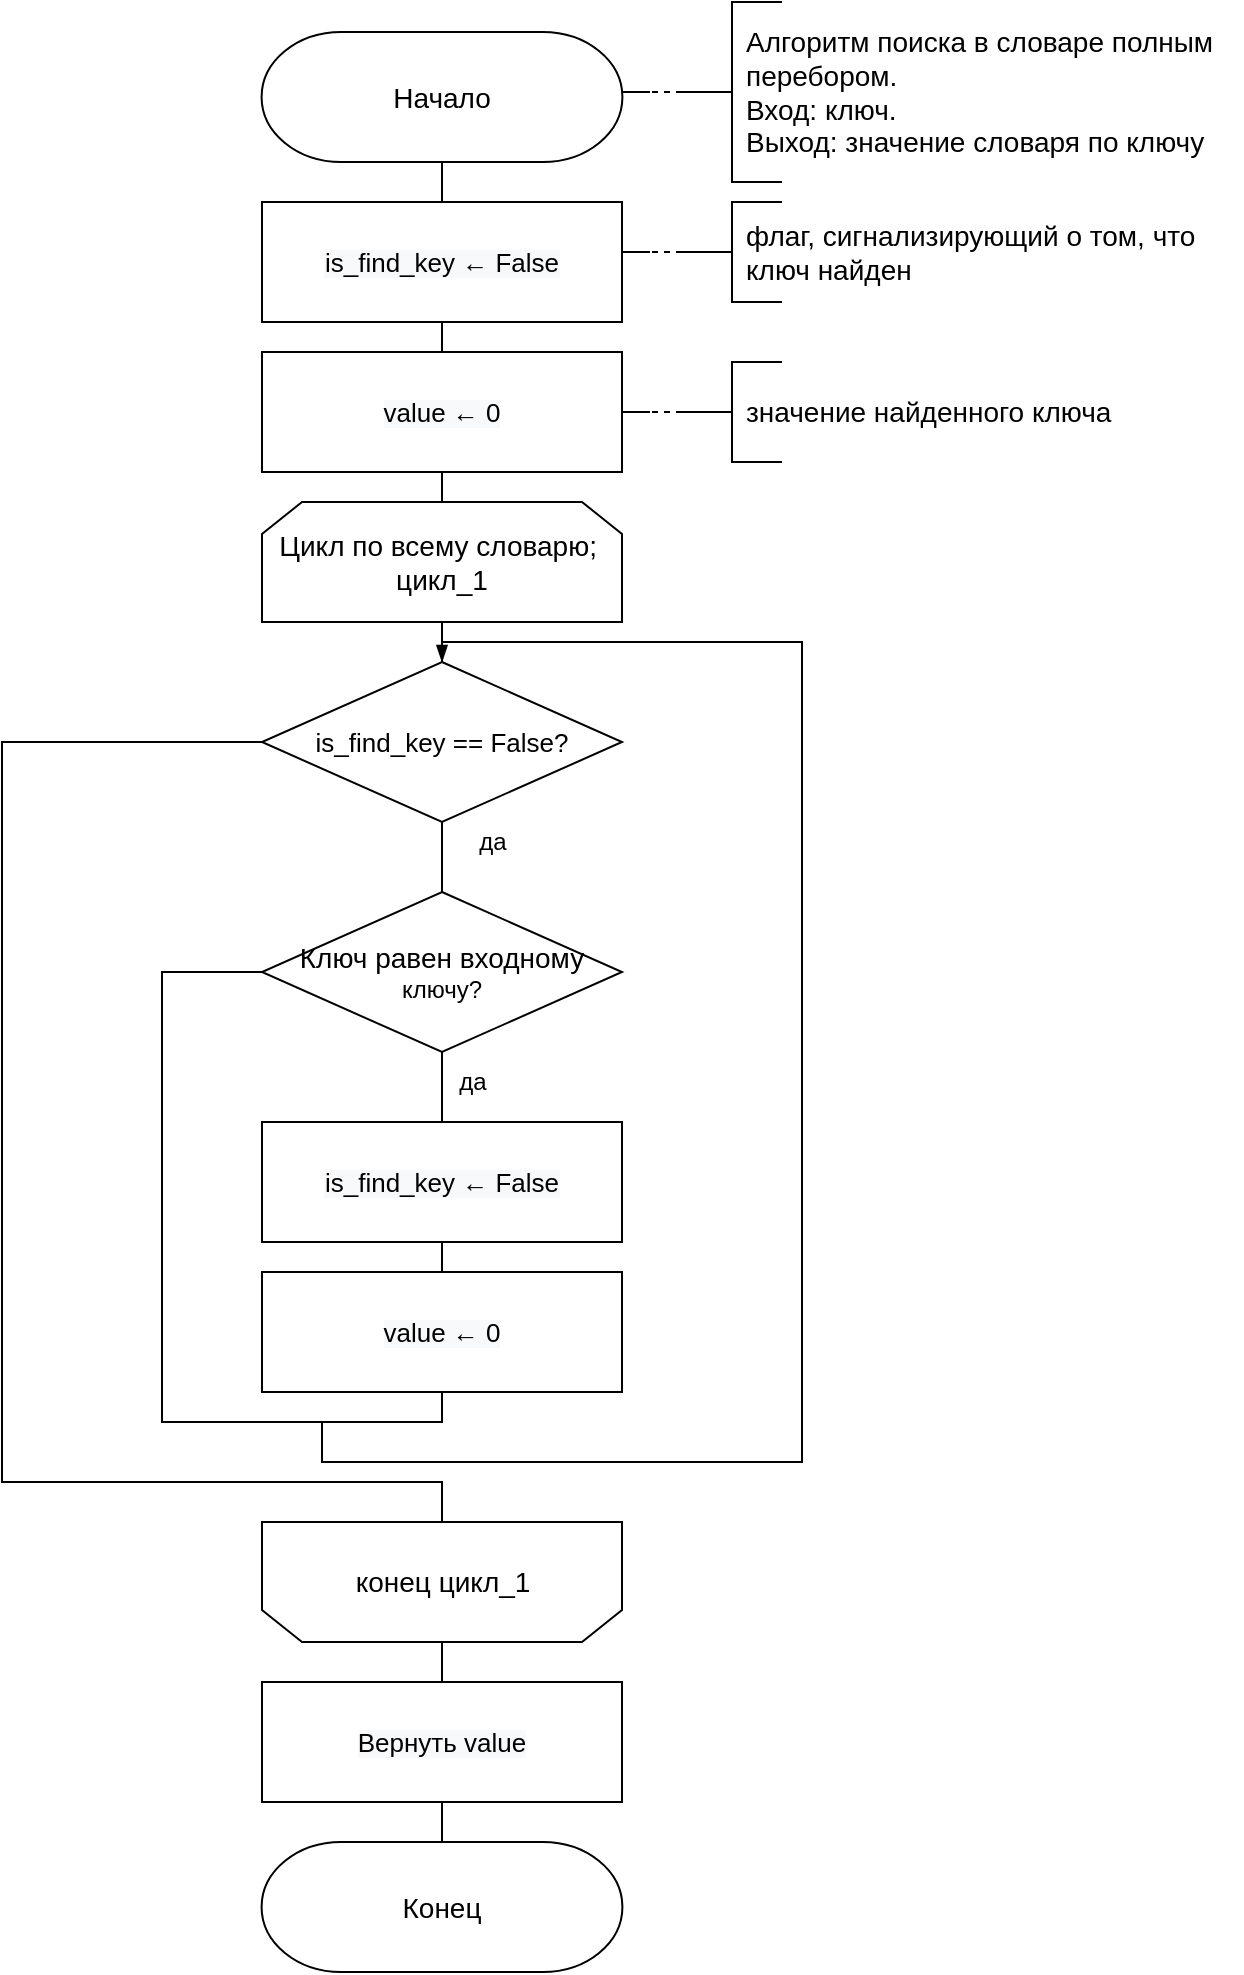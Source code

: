 <mxfile version="14.9.6" type="device" pages="3"><diagram id="lzbuTC38ZTNL0YJKvrjT" name="Полный перебор"><mxGraphModel dx="1024" dy="584" grid="1" gridSize="10" guides="1" tooltips="1" connect="1" arrows="1" fold="1" page="1" pageScale="1" pageWidth="827" pageHeight="1169" math="0" shadow="0"><root><mxCell id="0"/><mxCell id="1" parent="0"/><mxCell id="5hfAYWtbp4jlRo3cmhzF-1" style="edgeStyle=orthogonalEdgeStyle;rounded=0;orthogonalLoop=1;jettySize=auto;html=1;exitX=0.5;exitY=1;exitDx=0;exitDy=0;exitPerimeter=0;entryX=0.5;entryY=0;entryDx=0;entryDy=0;endArrow=none;endFill=0;" parent="1" source="5hfAYWtbp4jlRo3cmhzF-2" edge="1"><mxGeometry relative="1" as="geometry"><mxPoint x="380" y="160" as="targetPoint"/></mxGeometry></mxCell><mxCell id="5hfAYWtbp4jlRo3cmhzF-2" value="&lt;span style=&quot;font-size: 14px&quot;&gt;Начало&lt;/span&gt;" style="strokeWidth=1;html=1;shape=stencil(xVVNb4MwDP01HJmAaFV7nFh37GWTdnapC1FDgpysH/9+gYBaSukgl0kc8Hvwnu3YSsBSXUCFQRJJKDFg70GSfCGVXIJRZAPLFA5eRC48uXC1dCHoCjPjsCMQh61Ax2hD6oAnvjOtApcFEjc1y9ZB9Ga/qR+WZkpKK8KV1D3mhrdiwKX9Nzo7sejl1dlc2thFlXUo0SD10GtxGwcEyYe3UzzN6dPDqV9R5/uX0/d8p9jPae3TvfjeLJ7YwY1HYQ/slquJB+Zl16nPr86rmQO7ydWN2LHUImMLyNItZIec1I/cPUyygnq5B0RHl+qI1+zZ3Xw/q79TEFzeKCyW8xWAMvtC3eC3k06Xfk7nEM5ch6QM1G3o6QugHEOrE+4F5D1KnxCrG7g9+8fpLjwqvuvZNIl/LNnnjDOhND7ZBIsP5qxBR4aTpXtF+GRq91wIdzuNLcRAoEHdXdkAvw==);whiteSpace=wrap;" parent="1" vertex="1"><mxGeometry x="250" y="65" width="260" height="65" as="geometry"/></mxCell><mxCell id="5hfAYWtbp4jlRo3cmhzF-3" value="" style="edgeStyle=orthogonalEdgeStyle;rounded=0;orthogonalLoop=1;jettySize=auto;html=1;dashed=1;endArrow=none;endFill=0;startArrow=none;" parent="1" source="5hfAYWtbp4jlRo3cmhzF-4" edge="1"><mxGeometry relative="1" as="geometry"><mxPoint x="513.99" y="94.9" as="sourcePoint"/><mxPoint x="483.99" y="95" as="targetPoint"/><Array as="points"><mxPoint x="469.99" y="94.9"/></Array></mxGeometry></mxCell><mxCell id="5hfAYWtbp4jlRo3cmhzF-4" value="" style="strokeWidth=1;html=1;shape=mxgraph.flowchart.annotation_2;align=left;labelPosition=right;pointerEvents=1;" parent="1" vertex="1"><mxGeometry x="500" y="50" width="50" height="90" as="geometry"/></mxCell><mxCell id="5hfAYWtbp4jlRo3cmhzF-47" style="edgeStyle=orthogonalEdgeStyle;rounded=0;orthogonalLoop=1;jettySize=auto;html=1;exitX=0.5;exitY=1;exitDx=0;exitDy=0;entryX=0.5;entryY=0;entryDx=0;entryDy=0;endArrow=none;endFill=0;" parent="1" source="5hfAYWtbp4jlRo3cmhzF-6" target="5hfAYWtbp4jlRo3cmhzF-40" edge="1"><mxGeometry relative="1" as="geometry"/></mxCell><mxCell id="5hfAYWtbp4jlRo3cmhzF-6" value="&lt;span style=&quot;font-size: 14px&quot;&gt;Цикл по всему словарю;&amp;nbsp;&lt;br&gt;цикл_1&lt;br&gt;&lt;/span&gt;" style="shape=loopLimit;whiteSpace=wrap;html=1;" parent="1" vertex="1"><mxGeometry x="290" y="300" width="180" height="60" as="geometry"/></mxCell><mxCell id="5hfAYWtbp4jlRo3cmhzF-9" value="&lt;font style=&quot;font-size: 14px&quot;&gt;Алгоритм поиска в словаре полным&lt;br&gt;перебором.&lt;br&gt;Вход: ключ.&lt;br&gt;Выход: значение словаря по ключу&lt;br&gt;&lt;/font&gt;" style="text;html=1;align=left;verticalAlign=middle;resizable=0;points=[];autosize=1;strokeColor=none;" parent="1" vertex="1"><mxGeometry x="530" y="65" width="250" height="60" as="geometry"/></mxCell><mxCell id="5hfAYWtbp4jlRo3cmhzF-19" value="" style="group" parent="1" vertex="1" connectable="0"><mxGeometry x="290" y="810" width="180" height="60" as="geometry"/></mxCell><mxCell id="5hfAYWtbp4jlRo3cmhzF-20" value="" style="shape=loopLimit;whiteSpace=wrap;html=1;rotation=-180;" parent="5hfAYWtbp4jlRo3cmhzF-19" vertex="1"><mxGeometry width="180" height="60" as="geometry"/></mxCell><mxCell id="5hfAYWtbp4jlRo3cmhzF-21" value="&lt;font style=&quot;font-size: 14px&quot;&gt;конец цикл_1&lt;/font&gt;" style="text;html=1;align=center;verticalAlign=middle;resizable=0;points=[];autosize=1;strokeColor=none;" parent="5hfAYWtbp4jlRo3cmhzF-19" vertex="1"><mxGeometry x="40" y="19.999" width="100" height="20" as="geometry"/></mxCell><mxCell id="5hfAYWtbp4jlRo3cmhzF-23" value="&lt;span style=&quot;font-size: 14px&quot;&gt;Конец&lt;/span&gt;" style="strokeWidth=1;html=1;shape=stencil(xVVNb4MwDP01HJmAaFV7nFh37GWTdnapC1FDgpysH/9+gYBaSukgl0kc8Hvwnu3YSsBSXUCFQRJJKDFg70GSfCGVXIJRZAPLFA5eRC48uXC1dCHoCjPjsCMQh61Ax2hD6oAnvjOtApcFEjc1y9ZB9Ga/qR+WZkpKK8KV1D3mhrdiwKX9Nzo7sejl1dlc2thFlXUo0SD10GtxGwcEyYe3UzzN6dPDqV9R5/uX0/d8p9jPae3TvfjeLJ7YwY1HYQ/slquJB+Zl16nPr86rmQO7ydWN2LHUImMLyNItZIec1I/cPUyygnq5B0RHl+qI1+zZ3Xw/q79TEFzeKCyW8xWAMvtC3eC3k06Xfk7nEM5ch6QM1G3o6QugHEOrE+4F5D1KnxCrG7g9+8fpLjwqvuvZNIl/LNnnjDOhND7ZBIsP5qxBR4aTpXtF+GRq91wIdzuNLcRAoEHdXdkAvw==);whiteSpace=wrap;" parent="1" vertex="1"><mxGeometry x="250" y="970" width="260" height="65" as="geometry"/></mxCell><mxCell id="5hfAYWtbp4jlRo3cmhzF-38" style="edgeStyle=orthogonalEdgeStyle;rounded=0;orthogonalLoop=1;jettySize=auto;html=1;exitX=0.5;exitY=1;exitDx=0;exitDy=0;entryX=0.5;entryY=0;entryDx=0;entryDy=0;endArrow=none;endFill=0;" parent="1" source="5hfAYWtbp4jlRo3cmhzF-26" target="5hfAYWtbp4jlRo3cmhzF-32" edge="1"><mxGeometry relative="1" as="geometry"/></mxCell><mxCell id="5hfAYWtbp4jlRo3cmhzF-26" value="&lt;span style=&quot;color: rgb(0 , 0 , 0) ; font-family: &amp;#34;helvetica&amp;#34; ; font-style: normal ; font-weight: 400 ; letter-spacing: normal ; text-align: center ; text-indent: 0px ; text-transform: none ; word-spacing: 0px ; background-color: rgb(248 , 249 , 250) ; display: inline ; float: none&quot;&gt;&lt;font style=&quot;font-size: 13px&quot;&gt;is_find_key&amp;nbsp;← False&lt;/font&gt;&lt;/span&gt;" style="rounded=0;whiteSpace=wrap;html=1;" parent="1" vertex="1"><mxGeometry x="290" y="150" width="180" height="60" as="geometry"/></mxCell><mxCell id="5hfAYWtbp4jlRo3cmhzF-28" value="" style="edgeStyle=orthogonalEdgeStyle;rounded=0;orthogonalLoop=1;jettySize=auto;html=1;dashed=1;endArrow=none;endFill=0;startArrow=none;" parent="1" source="5hfAYWtbp4jlRo3cmhzF-29" edge="1"><mxGeometry relative="1" as="geometry"><mxPoint x="513.99" y="174.9" as="sourcePoint"/><mxPoint x="483.99" y="175" as="targetPoint"/><Array as="points"><mxPoint x="469.99" y="174.9"/></Array></mxGeometry></mxCell><mxCell id="5hfAYWtbp4jlRo3cmhzF-29" value="" style="strokeWidth=1;html=1;shape=mxgraph.flowchart.annotation_2;align=left;labelPosition=right;pointerEvents=1;" parent="1" vertex="1"><mxGeometry x="500" y="150" width="50" height="50" as="geometry"/></mxCell><mxCell id="5hfAYWtbp4jlRo3cmhzF-30" value="&lt;font style=&quot;font-size: 14px&quot;&gt;флаг, сигнализирующий о том, что&lt;br&gt;ключ найден&lt;br&gt;&lt;/font&gt;" style="text;html=1;align=left;verticalAlign=middle;resizable=0;points=[];autosize=1;strokeColor=none;" parent="1" vertex="1"><mxGeometry x="530" y="160" width="240" height="30" as="geometry"/></mxCell><mxCell id="5hfAYWtbp4jlRo3cmhzF-39" style="edgeStyle=orthogonalEdgeStyle;rounded=0;orthogonalLoop=1;jettySize=auto;html=1;exitX=0.5;exitY=1;exitDx=0;exitDy=0;entryX=0.5;entryY=0;entryDx=0;entryDy=0;endArrow=none;endFill=0;" parent="1" source="5hfAYWtbp4jlRo3cmhzF-32" target="5hfAYWtbp4jlRo3cmhzF-6" edge="1"><mxGeometry relative="1" as="geometry"/></mxCell><mxCell id="5hfAYWtbp4jlRo3cmhzF-32" value="&lt;span style=&quot;color: rgb(0 , 0 , 0) ; font-family: &amp;#34;helvetica&amp;#34; ; font-style: normal ; font-weight: 400 ; letter-spacing: normal ; text-align: center ; text-indent: 0px ; text-transform: none ; word-spacing: 0px ; background-color: rgb(248 , 249 , 250) ; display: inline ; float: none&quot;&gt;&lt;font style=&quot;font-size: 13px&quot;&gt;value ← 0&lt;/font&gt;&lt;/span&gt;" style="rounded=0;whiteSpace=wrap;html=1;" parent="1" vertex="1"><mxGeometry x="290" y="225" width="180" height="60" as="geometry"/></mxCell><mxCell id="5hfAYWtbp4jlRo3cmhzF-33" value="" style="edgeStyle=orthogonalEdgeStyle;rounded=0;orthogonalLoop=1;jettySize=auto;html=1;dashed=1;endArrow=none;endFill=0;startArrow=none;" parent="1" source="5hfAYWtbp4jlRo3cmhzF-34" edge="1"><mxGeometry relative="1" as="geometry"><mxPoint x="513.99" y="254.9" as="sourcePoint"/><mxPoint x="483.99" y="255" as="targetPoint"/><Array as="points"><mxPoint x="469.99" y="254.9"/></Array></mxGeometry></mxCell><mxCell id="5hfAYWtbp4jlRo3cmhzF-34" value="" style="strokeWidth=1;html=1;shape=mxgraph.flowchart.annotation_2;align=left;labelPosition=right;pointerEvents=1;" parent="1" vertex="1"><mxGeometry x="500" y="230" width="50" height="50" as="geometry"/></mxCell><mxCell id="5hfAYWtbp4jlRo3cmhzF-35" value="&lt;font style=&quot;font-size: 14px&quot;&gt;значение найденного ключа&lt;br&gt;&lt;/font&gt;" style="text;html=1;align=left;verticalAlign=middle;resizable=0;points=[];autosize=1;strokeColor=none;" parent="1" vertex="1"><mxGeometry x="530" y="245" width="200" height="20" as="geometry"/></mxCell><mxCell id="5hfAYWtbp4jlRo3cmhzF-52" style="edgeStyle=orthogonalEdgeStyle;rounded=0;orthogonalLoop=1;jettySize=auto;html=1;exitX=0.5;exitY=1;exitDx=0;exitDy=0;entryX=0.5;entryY=0;entryDx=0;entryDy=0;endArrow=none;endFill=0;" parent="1" source="5hfAYWtbp4jlRo3cmhzF-40" target="5hfAYWtbp4jlRo3cmhzF-41" edge="1"><mxGeometry relative="1" as="geometry"/></mxCell><mxCell id="5hfAYWtbp4jlRo3cmhzF-58" style="edgeStyle=orthogonalEdgeStyle;rounded=0;orthogonalLoop=1;jettySize=auto;html=1;exitX=0;exitY=0.5;exitDx=0;exitDy=0;entryX=0.5;entryY=1;entryDx=0;entryDy=0;endArrow=none;endFill=0;" parent="1" source="5hfAYWtbp4jlRo3cmhzF-40" target="5hfAYWtbp4jlRo3cmhzF-20" edge="1"><mxGeometry relative="1" as="geometry"><Array as="points"><mxPoint x="160" y="420"/><mxPoint x="160" y="790"/><mxPoint x="380" y="790"/></Array></mxGeometry></mxCell><mxCell id="5hfAYWtbp4jlRo3cmhzF-40" value="&lt;span style=&quot;font-family: &amp;#34;helvetica&amp;#34; ; font-size: 13px&quot;&gt;is_find_key == False?&lt;/span&gt;" style="rhombus;whiteSpace=wrap;html=1;" parent="1" vertex="1"><mxGeometry x="290" y="380" width="180" height="80" as="geometry"/></mxCell><mxCell id="5hfAYWtbp4jlRo3cmhzF-55" style="edgeStyle=orthogonalEdgeStyle;rounded=0;orthogonalLoop=1;jettySize=auto;html=1;exitX=0.5;exitY=1;exitDx=0;exitDy=0;entryX=0.5;entryY=0;entryDx=0;entryDy=0;endArrow=none;endFill=0;" parent="1" source="5hfAYWtbp4jlRo3cmhzF-41" target="5hfAYWtbp4jlRo3cmhzF-43" edge="1"><mxGeometry relative="1" as="geometry"/></mxCell><mxCell id="5hfAYWtbp4jlRo3cmhzF-59" style="edgeStyle=orthogonalEdgeStyle;rounded=0;orthogonalLoop=1;jettySize=auto;html=1;exitX=0;exitY=0.5;exitDx=0;exitDy=0;endArrow=none;endFill=0;" parent="1" source="5hfAYWtbp4jlRo3cmhzF-41" edge="1"><mxGeometry relative="1" as="geometry"><mxPoint x="380" y="780" as="targetPoint"/><Array as="points"><mxPoint x="240" y="535"/><mxPoint x="240" y="760"/><mxPoint x="320" y="760"/><mxPoint x="320" y="780"/></Array></mxGeometry></mxCell><mxCell id="5hfAYWtbp4jlRo3cmhzF-41" value="&lt;span style=&quot;font-size: 14px&quot;&gt;Ключ равен входному&lt;br&gt;&lt;/span&gt;ключу?" style="rhombus;whiteSpace=wrap;html=1;" parent="1" vertex="1"><mxGeometry x="290" y="495" width="180" height="80" as="geometry"/></mxCell><mxCell id="5hfAYWtbp4jlRo3cmhzF-46" style="edgeStyle=orthogonalEdgeStyle;rounded=0;orthogonalLoop=1;jettySize=auto;html=1;exitX=0.5;exitY=1;exitDx=0;exitDy=0;entryX=0.5;entryY=0;entryDx=0;entryDy=0;endArrow=none;endFill=0;" parent="1" source="5hfAYWtbp4jlRo3cmhzF-43" target="5hfAYWtbp4jlRo3cmhzF-44" edge="1"><mxGeometry relative="1" as="geometry"/></mxCell><mxCell id="5hfAYWtbp4jlRo3cmhzF-43" value="&lt;span style=&quot;color: rgb(0 , 0 , 0) ; font-family: &amp;#34;helvetica&amp;#34; ; font-style: normal ; font-weight: 400 ; letter-spacing: normal ; text-align: center ; text-indent: 0px ; text-transform: none ; word-spacing: 0px ; background-color: rgb(248 , 249 , 250) ; display: inline ; float: none&quot;&gt;&lt;font style=&quot;font-size: 13px&quot;&gt;is_find_key&amp;nbsp;← False&lt;/font&gt;&lt;/span&gt;" style="rounded=0;whiteSpace=wrap;html=1;" parent="1" vertex="1"><mxGeometry x="290" y="610" width="180" height="60" as="geometry"/></mxCell><mxCell id="5hfAYWtbp4jlRo3cmhzF-57" style="edgeStyle=orthogonalEdgeStyle;rounded=0;orthogonalLoop=1;jettySize=auto;html=1;exitX=0.5;exitY=1;exitDx=0;exitDy=0;endArrow=blockThin;endFill=1;entryX=0.5;entryY=0;entryDx=0;entryDy=0;" parent="1" source="5hfAYWtbp4jlRo3cmhzF-44" target="5hfAYWtbp4jlRo3cmhzF-40" edge="1"><mxGeometry relative="1" as="geometry"><mxPoint x="379.706" y="370" as="targetPoint"/><Array as="points"><mxPoint x="380" y="760"/><mxPoint x="320" y="760"/><mxPoint x="320" y="780"/><mxPoint x="560" y="780"/><mxPoint x="560" y="370"/><mxPoint x="380" y="370"/></Array></mxGeometry></mxCell><mxCell id="5hfAYWtbp4jlRo3cmhzF-44" value="&lt;span style=&quot;color: rgb(0 , 0 , 0) ; font-family: &amp;#34;helvetica&amp;#34; ; font-style: normal ; font-weight: 400 ; letter-spacing: normal ; text-align: center ; text-indent: 0px ; text-transform: none ; word-spacing: 0px ; background-color: rgb(248 , 249 , 250) ; display: inline ; float: none&quot;&gt;&lt;font style=&quot;font-size: 13px&quot;&gt;value ← 0&lt;/font&gt;&lt;/span&gt;" style="rounded=0;whiteSpace=wrap;html=1;" parent="1" vertex="1"><mxGeometry x="290" y="685" width="180" height="60" as="geometry"/></mxCell><mxCell id="5hfAYWtbp4jlRo3cmhzF-53" value="да" style="text;html=1;align=center;verticalAlign=middle;resizable=0;points=[];autosize=1;strokeColor=none;" parent="1" vertex="1"><mxGeometry x="390.06" y="460" width="30" height="20" as="geometry"/></mxCell><mxCell id="5hfAYWtbp4jlRo3cmhzF-56" value="да" style="text;html=1;align=center;verticalAlign=middle;resizable=0;points=[];autosize=1;strokeColor=none;" parent="1" vertex="1"><mxGeometry x="380.06" y="580" width="30" height="20" as="geometry"/></mxCell><mxCell id="Z2ymiV2HSOWmwpeTzHOK-2" style="edgeStyle=orthogonalEdgeStyle;rounded=0;orthogonalLoop=1;jettySize=auto;html=1;exitX=0.5;exitY=1;exitDx=0;exitDy=0;entryX=0.5;entryY=0;entryDx=0;entryDy=0;entryPerimeter=0;endArrow=none;endFill=0;" parent="1" source="Z2ymiV2HSOWmwpeTzHOK-1" target="5hfAYWtbp4jlRo3cmhzF-23" edge="1"><mxGeometry relative="1" as="geometry"/></mxCell><mxCell id="Z2ymiV2HSOWmwpeTzHOK-1" value="&lt;span style=&quot;color: rgb(0 , 0 , 0) ; font-family: &amp;#34;helvetica&amp;#34; ; font-style: normal ; font-weight: 400 ; letter-spacing: normal ; text-align: center ; text-indent: 0px ; text-transform: none ; word-spacing: 0px ; background-color: rgb(248 , 249 , 250) ; display: inline ; float: none&quot;&gt;&lt;font style=&quot;font-size: 13px&quot;&gt;Вернуть value&lt;/font&gt;&lt;/span&gt;" style="rounded=0;whiteSpace=wrap;html=1;" parent="1" vertex="1"><mxGeometry x="290" y="890" width="180" height="60" as="geometry"/></mxCell><mxCell id="Z2ymiV2HSOWmwpeTzHOK-3" style="edgeStyle=orthogonalEdgeStyle;rounded=0;orthogonalLoop=1;jettySize=auto;html=1;exitX=0.5;exitY=0;exitDx=0;exitDy=0;entryX=0.5;entryY=0;entryDx=0;entryDy=0;endArrow=none;endFill=0;" parent="1" source="5hfAYWtbp4jlRo3cmhzF-20" target="Z2ymiV2HSOWmwpeTzHOK-1" edge="1"><mxGeometry relative="1" as="geometry"/></mxCell></root></mxGraphModel></diagram><diagram id="3xIohsT6ezwAKpZQ0VIW" name="Бинарный поиск"><mxGraphModel dx="1024" dy="584" grid="1" gridSize="10" guides="1" tooltips="1" connect="1" arrows="1" fold="1" page="1" pageScale="1" pageWidth="827" pageHeight="1169" math="0" shadow="0"><root><mxCell id="Kqgmk4G1HU5Dfy36Pj4V-0"/><mxCell id="Kqgmk4G1HU5Dfy36Pj4V-1" parent="Kqgmk4G1HU5Dfy36Pj4V-0"/><mxCell id="eJWK9DT994YhUXh_vvy1-10" value="" style="group" parent="Kqgmk4G1HU5Dfy36Pj4V-1" vertex="1" connectable="0"><mxGeometry x="240" y="10" width="547.78" height="1000" as="geometry"/></mxCell><mxCell id="V8tueOEcFIu566k6sUmf-0" style="edgeStyle=orthogonalEdgeStyle;rounded=0;orthogonalLoop=1;jettySize=auto;html=1;exitX=0.5;exitY=1;exitDx=0;exitDy=0;exitPerimeter=0;entryX=0.5;entryY=0;entryDx=0;entryDy=0;endArrow=none;endFill=0;" parent="eJWK9DT994YhUXh_vvy1-10" source="V8tueOEcFIu566k6sUmf-1" edge="1"><mxGeometry relative="1" as="geometry"><mxPoint x="138.89" y="101.852" as="targetPoint"/></mxGeometry></mxCell><mxCell id="V8tueOEcFIu566k6sUmf-1" value="&lt;span style=&quot;font-size: 14px&quot;&gt;Начало&lt;/span&gt;" style="strokeWidth=1;html=1;shape=stencil(xVVNb4MwDP01HJmAaFV7nFh37GWTdnapC1FDgpysH/9+gYBaSukgl0kc8Hvwnu3YSsBSXUCFQRJJKDFg70GSfCGVXIJRZAPLFA5eRC48uXC1dCHoCjPjsCMQh61Ax2hD6oAnvjOtApcFEjc1y9ZB9Ga/qR+WZkpKK8KV1D3mhrdiwKX9Nzo7sejl1dlc2thFlXUo0SD10GtxGwcEyYe3UzzN6dPDqV9R5/uX0/d8p9jPae3TvfjeLJ7YwY1HYQ/slquJB+Zl16nPr86rmQO7ydWN2LHUImMLyNItZIec1I/cPUyygnq5B0RHl+qI1+zZ3Xw/q79TEFzeKCyW8xWAMvtC3eC3k06Xfk7nEM5ch6QM1G3o6QugHEOrE+4F5D1KnxCrG7g9+8fpLjwqvuvZNIl/LNnnjDOhND7ZBIsP5qxBR4aTpXtF+GRq91wIdzuNLcRAoEHdXdkAvw==);whiteSpace=wrap;" parent="eJWK9DT994YhUXh_vvy1-10" vertex="1"><mxGeometry x="18.519" y="13.889" width="240.742" height="60.185" as="geometry"/></mxCell><mxCell id="V8tueOEcFIu566k6sUmf-2" value="" style="edgeStyle=orthogonalEdgeStyle;rounded=0;orthogonalLoop=1;jettySize=auto;html=1;dashed=1;endArrow=none;endFill=0;startArrow=none;" parent="eJWK9DT994YhUXh_vvy1-10" source="V8tueOEcFIu566k6sUmf-3" edge="1"><mxGeometry relative="1" as="geometry"><mxPoint x="262.955" y="41.574" as="sourcePoint"/><mxPoint x="235.177" y="41.667" as="targetPoint"/><Array as="points"><mxPoint x="222.214" y="41.574"/></Array></mxGeometry></mxCell><mxCell id="V8tueOEcFIu566k6sUmf-3" value="" style="strokeWidth=1;html=1;shape=mxgraph.flowchart.annotation_2;align=left;labelPosition=right;pointerEvents=1;" parent="eJWK9DT994YhUXh_vvy1-10" vertex="1"><mxGeometry x="250.002" width="46.297" height="83.333" as="geometry"/></mxCell><mxCell id="V8tueOEcFIu566k6sUmf-13" value="&lt;span style=&quot;color: rgb(0 , 0 , 0) ; font-family: &amp;#34;helvetica&amp;#34; ; font-style: normal ; font-weight: 400 ; letter-spacing: normal ; text-align: center ; text-indent: 0px ; text-transform: none ; word-spacing: 0px ; background-color: rgb(248 , 249 , 250) ; display: inline ; float: none&quot;&gt;&lt;font style=&quot;font-size: 13px&quot;&gt;is_find_key&amp;nbsp;← False&lt;/font&gt;&lt;/span&gt;" style="rounded=0;whiteSpace=wrap;html=1;" parent="eJWK9DT994YhUXh_vvy1-10" vertex="1"><mxGeometry x="55.556" y="92.593" width="166.668" height="55.556" as="geometry"/></mxCell><mxCell id="V8tueOEcFIu566k6sUmf-17" style="edgeStyle=orthogonalEdgeStyle;rounded=0;orthogonalLoop=1;jettySize=auto;html=1;exitX=0.5;exitY=1;exitDx=0;exitDy=0;entryX=0.5;entryY=0;entryDx=0;entryDy=0;endArrow=none;endFill=0;" parent="eJWK9DT994YhUXh_vvy1-10" source="V8tueOEcFIu566k6sUmf-18" edge="1"><mxGeometry relative="1" as="geometry"><mxPoint x="138.89" y="231.481" as="targetPoint"/></mxGeometry></mxCell><mxCell id="V8tueOEcFIu566k6sUmf-18" value="&lt;span style=&quot;color: rgb(0 , 0 , 0) ; font-family: &amp;#34;helvetica&amp;#34; ; font-style: normal ; font-weight: 400 ; letter-spacing: normal ; text-align: center ; text-indent: 0px ; text-transform: none ; word-spacing: 0px ; background-color: rgb(248 , 249 , 250) ; display: inline ; float: none&quot;&gt;&lt;font style=&quot;font-size: 13px&quot;&gt;value ← 0&lt;/font&gt;&lt;/span&gt;" style="rounded=0;whiteSpace=wrap;html=1;" parent="eJWK9DT994YhUXh_vvy1-10" vertex="1"><mxGeometry x="55.556" y="162.037" width="166.668" height="55.556" as="geometry"/></mxCell><mxCell id="V8tueOEcFIu566k6sUmf-12" style="edgeStyle=orthogonalEdgeStyle;rounded=0;orthogonalLoop=1;jettySize=auto;html=1;exitX=0.5;exitY=1;exitDx=0;exitDy=0;entryX=0.5;entryY=0;entryDx=0;entryDy=0;endArrow=none;endFill=0;" parent="eJWK9DT994YhUXh_vvy1-10" source="V8tueOEcFIu566k6sUmf-13" target="V8tueOEcFIu566k6sUmf-18" edge="1"><mxGeometry relative="1" as="geometry"/></mxCell><mxCell id="V8tueOEcFIu566k6sUmf-24" value="&lt;span style=&quot;font-family: &amp;#34;helvetica&amp;#34; ; font-size: 13px&quot;&gt;if_find_key == False&lt;br&gt;and right &amp;gt;= left?&lt;br&gt;&lt;/span&gt;" style="rhombus;whiteSpace=wrap;html=1;" parent="eJWK9DT994YhUXh_vvy1-10" vertex="1"><mxGeometry x="55.556" y="305.556" width="166.668" height="74.074" as="geometry"/></mxCell><mxCell id="V8tueOEcFIu566k6sUmf-28" style="edgeStyle=orthogonalEdgeStyle;rounded=0;orthogonalLoop=1;jettySize=auto;html=1;exitX=0.5;exitY=1;exitDx=0;exitDy=0;entryX=0.5;entryY=0;entryDx=0;entryDy=0;endArrow=none;endFill=0;" parent="eJWK9DT994YhUXh_vvy1-10" source="V8tueOEcFIu566k6sUmf-29" edge="1"><mxGeometry relative="1" as="geometry"><mxPoint x="138.89" y="462.963" as="targetPoint"/></mxGeometry></mxCell><mxCell id="V8tueOEcFIu566k6sUmf-29" value="&lt;span style=&quot;color: rgb(0 , 0 , 0) ; font-family: &amp;#34;helvetica&amp;#34; ; font-style: normal ; font-weight: 400 ; letter-spacing: normal ; text-align: center ; text-indent: 0px ; text-transform: none ; word-spacing: 0px ; background-color: rgb(248 , 249 , 250) ; display: inline ; float: none&quot;&gt;&lt;font style=&quot;font-size: 13px&quot;&gt;middle ← (left + right) // 2&lt;/font&gt;&lt;/span&gt;" style="rounded=0;whiteSpace=wrap;html=1;" parent="eJWK9DT994YhUXh_vvy1-10" vertex="1"><mxGeometry x="55.556" y="388.889" width="166.668" height="55.556" as="geometry"/></mxCell><mxCell id="x-KsmxaOzIeLzuVgZk6a-6" style="edgeStyle=orthogonalEdgeStyle;rounded=0;orthogonalLoop=1;jettySize=auto;html=1;exitX=0.5;exitY=1;exitDx=0;exitDy=0;entryX=0.5;entryY=0;entryDx=0;entryDy=0;endArrow=none;endFill=0;" parent="eJWK9DT994YhUXh_vvy1-10" source="V8tueOEcFIu566k6sUmf-24" target="V8tueOEcFIu566k6sUmf-29" edge="1"><mxGeometry relative="1" as="geometry"/></mxCell><mxCell id="A24Amdw388P_kpQZpzlA-3" style="edgeStyle=orthogonalEdgeStyle;rounded=0;orthogonalLoop=1;jettySize=auto;html=1;exitX=0.5;exitY=1;exitDx=0;exitDy=0;entryX=0.5;entryY=0;entryDx=0;entryDy=0;endArrow=none;endFill=0;" parent="eJWK9DT994YhUXh_vvy1-10" source="V8tueOEcFIu566k6sUmf-34" target="V8tueOEcFIu566k6sUmf-24" edge="1"><mxGeometry relative="1" as="geometry"/></mxCell><mxCell id="V8tueOEcFIu566k6sUmf-34" value="&lt;span style=&quot;color: rgb(0 , 0 , 0) ; font-family: &amp;#34;helvetica&amp;#34; ; font-style: normal ; font-weight: 400 ; letter-spacing: normal ; text-align: center ; text-indent: 0px ; text-transform: none ; word-spacing: 0px ; background-color: rgb(248 , 249 , 250) ; display: inline ; float: none&quot;&gt;&lt;font style=&quot;font-size: 13px&quot;&gt;left← 0&lt;br&gt;right ← len - 1&amp;nbsp;&lt;br&gt;&lt;/font&gt;&lt;/span&gt;" style="rounded=0;whiteSpace=wrap;html=1;" parent="eJWK9DT994YhUXh_vvy1-10" vertex="1"><mxGeometry x="55.556" y="231.481" width="166.668" height="55.556" as="geometry"/></mxCell><mxCell id="A24Amdw388P_kpQZpzlA-0" value="" style="edgeStyle=orthogonalEdgeStyle;rounded=0;orthogonalLoop=1;jettySize=auto;html=1;dashed=1;endArrow=none;endFill=0;startArrow=none;" parent="eJWK9DT994YhUXh_vvy1-10" source="A24Amdw388P_kpQZpzlA-1" edge="1"><mxGeometry relative="1" as="geometry"><mxPoint x="262.955" y="254.537" as="sourcePoint"/><mxPoint x="235.177" y="254.63" as="targetPoint"/><Array as="points"><mxPoint x="222.214" y="254.537"/></Array></mxGeometry></mxCell><mxCell id="A24Amdw388P_kpQZpzlA-1" value="" style="strokeWidth=1;html=1;shape=mxgraph.flowchart.annotation_2;align=left;labelPosition=right;pointerEvents=1;" parent="eJWK9DT994YhUXh_vvy1-10" vertex="1"><mxGeometry x="250.002" y="231.481" width="46.297" height="46.296" as="geometry"/></mxCell><mxCell id="A24Amdw388P_kpQZpzlA-2" value="&lt;font style=&quot;font-size: 14px&quot;&gt;len - длина словаря&lt;br&gt;&lt;/font&gt;" style="text;html=1;align=left;verticalAlign=middle;resizable=0;points=[];autosize=1;strokeColor=none;" parent="eJWK9DT994YhUXh_vvy1-10" vertex="1"><mxGeometry x="277.78" y="245.37" width="140" height="20" as="geometry"/></mxCell><mxCell id="x-KsmxaOzIeLzuVgZk6a-1" value="&lt;span style=&quot;font-family: &amp;#34;helvetica&amp;#34; ; font-size: 13px&quot;&gt;if key == входной ключ?&lt;br&gt;&lt;/span&gt;" style="rhombus;whiteSpace=wrap;html=1;" parent="eJWK9DT994YhUXh_vvy1-10" vertex="1"><mxGeometry x="55.556" y="453.704" width="166.668" height="74.074" as="geometry"/></mxCell><mxCell id="x-KsmxaOzIeLzuVgZk6a-3" value="&lt;span style=&quot;color: rgb(0 , 0 , 0) ; font-family: &amp;#34;helvetica&amp;#34; ; font-style: normal ; font-weight: 400 ; letter-spacing: normal ; text-align: center ; text-indent: 0px ; text-transform: none ; word-spacing: 0px ; background-color: rgb(248 , 249 , 250) ; display: inline ; float: none&quot;&gt;&lt;font style=&quot;font-size: 13px&quot;&gt;middle ← (left + right) // 2&lt;/font&gt;&lt;/span&gt;" style="rounded=0;whiteSpace=wrap;html=1;" parent="eJWK9DT994YhUXh_vvy1-10" vertex="1"><mxGeometry x="55.556" y="537.037" width="166.668" height="55.556" as="geometry"/></mxCell><mxCell id="x-KsmxaOzIeLzuVgZk6a-4" style="edgeStyle=orthogonalEdgeStyle;rounded=0;orthogonalLoop=1;jettySize=auto;html=1;exitX=0.5;exitY=1;exitDx=0;exitDy=0;entryX=0.5;entryY=0;entryDx=0;entryDy=0;endArrow=none;endFill=0;" parent="eJWK9DT994YhUXh_vvy1-10" source="x-KsmxaOzIeLzuVgZk6a-1" target="x-KsmxaOzIeLzuVgZk6a-3" edge="1"><mxGeometry relative="1" as="geometry"/></mxCell><mxCell id="x-KsmxaOzIeLzuVgZk6a-8" value="&lt;span style=&quot;font-family: &amp;#34;helvetica&amp;#34; ; font-size: 13px&quot;&gt;key&amp;nbsp;&lt;/span&gt;&lt;span style=&quot;font-family: &amp;#34;helvetica&amp;#34; ; font-size: 13px&quot;&gt;←&lt;/span&gt;&lt;span style=&quot;font-family: &amp;#34;helvetica&amp;#34; ; font-size: 13px&quot;&gt;&lt;br&gt;&amp;nbsp;получить значение по ключу&lt;/span&gt;" style="shape=process;whiteSpace=wrap;html=1;backgroundOutline=1;" parent="eJWK9DT994YhUXh_vvy1-10" vertex="1"><mxGeometry x="55.556" y="601.852" width="166.668" height="55.556" as="geometry"/></mxCell><mxCell id="x-KsmxaOzIeLzuVgZk6a-9" style="edgeStyle=orthogonalEdgeStyle;rounded=0;orthogonalLoop=1;jettySize=auto;html=1;exitX=0.5;exitY=1;exitDx=0;exitDy=0;entryX=0.5;entryY=0;entryDx=0;entryDy=0;endArrow=none;endFill=0;" parent="eJWK9DT994YhUXh_vvy1-10" source="x-KsmxaOzIeLzuVgZk6a-3" target="x-KsmxaOzIeLzuVgZk6a-8" edge="1"><mxGeometry relative="1" as="geometry"/></mxCell><mxCell id="eJWK9DT994YhUXh_vvy1-5" style="edgeStyle=orthogonalEdgeStyle;rounded=0;orthogonalLoop=1;jettySize=auto;html=1;exitX=0;exitY=0.5;exitDx=0;exitDy=0;endArrow=none;endFill=0;" parent="eJWK9DT994YhUXh_vvy1-10" source="x-KsmxaOzIeLzuVgZk6a-10" edge="1"><mxGeometry relative="1" as="geometry"><mxPoint x="138.89" y="851.852" as="targetPoint"/><Array as="points"><mxPoint y="722.222"/><mxPoint y="833.333"/><mxPoint x="138.89" y="833.333"/></Array></mxGeometry></mxCell><mxCell id="KjOmkZ40u38jSxA3drDy-0" value="" style="edgeStyle=orthogonalEdgeStyle;rounded=0;orthogonalLoop=1;jettySize=auto;html=1;endArrow=none;endFill=0;" parent="eJWK9DT994YhUXh_vvy1-10" source="x-KsmxaOzIeLzuVgZk6a-10" target="x-KsmxaOzIeLzuVgZk6a-8" edge="1"><mxGeometry relative="1" as="geometry"/></mxCell><mxCell id="x-KsmxaOzIeLzuVgZk6a-10" value="&lt;span style=&quot;font-family: &amp;#34;helvetica&amp;#34; ; font-size: 13px&quot;&gt;if key &amp;gt; word?&lt;br&gt;&lt;/span&gt;" style="rhombus;whiteSpace=wrap;html=1;" parent="eJWK9DT994YhUXh_vvy1-10" vertex="1"><mxGeometry x="55.556" y="685.185" width="166.668" height="74.074" as="geometry"/></mxCell><mxCell id="x-KsmxaOzIeLzuVgZk6a-11" style="edgeStyle=orthogonalEdgeStyle;rounded=0;orthogonalLoop=1;jettySize=auto;html=1;exitX=0;exitY=0.5;exitDx=0;exitDy=0;entryX=0.5;entryY=0;entryDx=0;entryDy=0;endArrow=none;endFill=0;" parent="eJWK9DT994YhUXh_vvy1-10" source="x-KsmxaOzIeLzuVgZk6a-1" target="x-KsmxaOzIeLzuVgZk6a-10" edge="1"><mxGeometry relative="1" as="geometry"><Array as="points"><mxPoint y="490.741"/><mxPoint y="675.926"/><mxPoint x="138.89" y="675.926"/></Array></mxGeometry></mxCell><mxCell id="eJWK9DT994YhUXh_vvy1-6" style="edgeStyle=orthogonalEdgeStyle;rounded=0;orthogonalLoop=1;jettySize=auto;html=1;exitX=0.5;exitY=1;exitDx=0;exitDy=0;entryX=0.5;entryY=0;entryDx=0;entryDy=0;endArrow=none;endFill=0;" parent="eJWK9DT994YhUXh_vvy1-10" source="x-KsmxaOzIeLzuVgZk6a-8" target="x-KsmxaOzIeLzuVgZk6a-10" edge="1"><mxGeometry relative="1" as="geometry"/></mxCell><mxCell id="x-KsmxaOzIeLzuVgZk6a-12" value="&lt;span style=&quot;color: rgb(0 , 0 , 0) ; font-family: &amp;#34;helvetica&amp;#34; ; font-style: normal ; font-weight: 400 ; letter-spacing: normal ; text-align: center ; text-indent: 0px ; text-transform: none ; word-spacing: 0px ; background-color: rgb(248 , 249 , 250) ; display: inline ; float: none&quot;&gt;&lt;font style=&quot;font-size: 13px&quot;&gt;right ← middle - 1&lt;/font&gt;&lt;/span&gt;" style="rounded=0;whiteSpace=wrap;html=1;" parent="eJWK9DT994YhUXh_vvy1-10" vertex="1"><mxGeometry x="55.556" y="768.519" width="166.668" height="55.556" as="geometry"/></mxCell><mxCell id="eJWK9DT994YhUXh_vvy1-2" style="edgeStyle=orthogonalEdgeStyle;rounded=0;orthogonalLoop=1;jettySize=auto;html=1;exitX=0.5;exitY=1;exitDx=0;exitDy=0;entryX=0.5;entryY=0;entryDx=0;entryDy=0;endArrow=none;endFill=0;" parent="eJWK9DT994YhUXh_vvy1-10" source="x-KsmxaOzIeLzuVgZk6a-10" target="x-KsmxaOzIeLzuVgZk6a-12" edge="1"><mxGeometry relative="1" as="geometry"/></mxCell><mxCell id="x-KsmxaOzIeLzuVgZk6a-13" value="&lt;span style=&quot;font-family: &amp;#34;helvetica&amp;#34; ; font-size: 13px&quot;&gt;if key &amp;gt; word?&lt;br&gt;&lt;/span&gt;" style="rhombus;whiteSpace=wrap;html=1;" parent="eJWK9DT994YhUXh_vvy1-10" vertex="1"><mxGeometry x="55.556" y="842.593" width="166.668" height="74.074" as="geometry"/></mxCell><mxCell id="eJWK9DT994YhUXh_vvy1-1" style="edgeStyle=orthogonalEdgeStyle;rounded=0;orthogonalLoop=1;jettySize=auto;html=1;exitX=0.5;exitY=1;exitDx=0;exitDy=0;entryX=0.5;entryY=0;entryDx=0;entryDy=0;endArrow=none;endFill=0;" parent="eJWK9DT994YhUXh_vvy1-10" source="x-KsmxaOzIeLzuVgZk6a-12" target="x-KsmxaOzIeLzuVgZk6a-13" edge="1"><mxGeometry relative="1" as="geometry"/></mxCell><mxCell id="eJWK9DT994YhUXh_vvy1-8" style="edgeStyle=orthogonalEdgeStyle;rounded=0;orthogonalLoop=1;jettySize=auto;html=1;exitX=0.5;exitY=1;exitDx=0;exitDy=0;endArrow=blockThin;endFill=1;" parent="eJWK9DT994YhUXh_vvy1-10" source="x-KsmxaOzIeLzuVgZk6a-14" edge="1"><mxGeometry relative="1" as="geometry"><mxPoint x="138.89" y="305.556" as="targetPoint"/><Array as="points"><mxPoint x="138.89" y="1000"/><mxPoint x="296.298" y="1000"/><mxPoint x="296.298" y="296.296"/></Array></mxGeometry></mxCell><mxCell id="x-KsmxaOzIeLzuVgZk6a-14" value="&lt;span style=&quot;color: rgb(0 , 0 , 0) ; font-family: &amp;#34;helvetica&amp;#34; ; font-style: normal ; font-weight: 400 ; letter-spacing: normal ; text-align: center ; text-indent: 0px ; text-transform: none ; word-spacing: 0px ; background-color: rgb(248 , 249 , 250) ; display: inline ; float: none&quot;&gt;&lt;font style=&quot;font-size: 13px&quot;&gt;left ← middle + 1&lt;/font&gt;&lt;/span&gt;" style="rounded=0;whiteSpace=wrap;html=1;" parent="eJWK9DT994YhUXh_vvy1-10" vertex="1"><mxGeometry x="55.556" y="925.926" width="166.668" height="55.556" as="geometry"/></mxCell><mxCell id="eJWK9DT994YhUXh_vvy1-0" style="edgeStyle=orthogonalEdgeStyle;rounded=0;orthogonalLoop=1;jettySize=auto;html=1;exitX=0.5;exitY=1;exitDx=0;exitDy=0;entryX=0.5;entryY=0;entryDx=0;entryDy=0;endArrow=none;endFill=0;" parent="eJWK9DT994YhUXh_vvy1-10" source="x-KsmxaOzIeLzuVgZk6a-13" target="x-KsmxaOzIeLzuVgZk6a-14" edge="1"><mxGeometry relative="1" as="geometry"/></mxCell><mxCell id="eJWK9DT994YhUXh_vvy1-3" value="да" style="text;html=1;align=center;verticalAlign=middle;resizable=0;points=[];autosize=1;strokeColor=none;" parent="eJWK9DT994YhUXh_vvy1-10" vertex="1"><mxGeometry x="147.223" y="750" width="30" height="20" as="geometry"/></mxCell><mxCell id="eJWK9DT994YhUXh_vvy1-4" value="да" style="text;html=1;align=center;verticalAlign=middle;resizable=0;points=[];autosize=1;strokeColor=none;" parent="eJWK9DT994YhUXh_vvy1-10" vertex="1"><mxGeometry x="147.223" y="907.407" width="30" height="20" as="geometry"/></mxCell><mxCell id="V8tueOEcFIu566k6sUmf-6" value="&lt;font style=&quot;font-size: 14px&quot;&gt;Алгоритм бинарного поиска в словаре.&lt;br&gt;Вход: ключ.&lt;br&gt;Выход: значение словаря по ключу&lt;br&gt;&lt;/font&gt;" style="text;html=1;align=left;verticalAlign=middle;resizable=0;points=[];autosize=1;strokeColor=none;" parent="eJWK9DT994YhUXh_vvy1-10" vertex="1"><mxGeometry x="277.78" y="13.89" width="270" height="50" as="geometry"/></mxCell><mxCell id="9mucsyNpAl07DZdvi03E-0" value="да" style="text;html=1;align=center;verticalAlign=middle;resizable=0;points=[];autosize=1;strokeColor=none;" vertex="1" parent="eJWK9DT994YhUXh_vvy1-10"><mxGeometry x="144" y="368.89" width="30" height="20" as="geometry"/></mxCell><mxCell id="9mucsyNpAl07DZdvi03E-1" value="да" style="text;html=1;align=center;verticalAlign=middle;resizable=0;points=[];autosize=1;strokeColor=none;" vertex="1" parent="eJWK9DT994YhUXh_vvy1-10"><mxGeometry x="147.22" y="517.04" width="30" height="20" as="geometry"/></mxCell><mxCell id="eJWK9DT994YhUXh_vvy1-11" value="&lt;span style=&quot;font-size: 14px&quot;&gt;Конец&lt;/span&gt;" style="strokeWidth=1;html=1;shape=stencil(xVVNb4MwDP01HJmAaFV7nFh37GWTdnapC1FDgpysH/9+gYBaSukgl0kc8Hvwnu3YSsBSXUCFQRJJKDFg70GSfCGVXIJRZAPLFA5eRC48uXC1dCHoCjPjsCMQh61Ax2hD6oAnvjOtApcFEjc1y9ZB9Ga/qR+WZkpKK8KV1D3mhrdiwKX9Nzo7sejl1dlc2thFlXUo0SD10GtxGwcEyYe3UzzN6dPDqV9R5/uX0/d8p9jPae3TvfjeLJ7YwY1HYQ/slquJB+Zl16nPr86rmQO7ydWN2LHUImMLyNItZIec1I/cPUyygnq5B0RHl+qI1+zZ3Xw/q79TEFzeKCyW8xWAMvtC3eC3k06Xfk7nEM5ch6QM1G3o6QugHEOrE+4F5D1KnxCrG7g9+8fpLjwqvuvZNIl/LNnnjDOhND7ZBIsP5qxBR4aTpXtF+GRq91wIdzuNLcRAoEHdXdkAvw==);whiteSpace=wrap;" parent="Kqgmk4G1HU5Dfy36Pj4V-1" vertex="1"><mxGeometry x="259.999" y="1049.999" width="240.742" height="60.185" as="geometry"/></mxCell><mxCell id="eJWK9DT994YhUXh_vvy1-50" style="edgeStyle=orthogonalEdgeStyle;rounded=0;orthogonalLoop=1;jettySize=auto;html=1;exitX=0;exitY=0.5;exitDx=0;exitDy=0;entryX=0.5;entryY=0;entryDx=0;entryDy=0;entryPerimeter=0;endArrow=none;endFill=0;" parent="Kqgmk4G1HU5Dfy36Pj4V-1" source="V8tueOEcFIu566k6sUmf-24" target="eJWK9DT994YhUXh_vvy1-11" edge="1"><mxGeometry relative="1" as="geometry"><Array as="points"><mxPoint x="160" y="353"/><mxPoint x="160" y="1030"/><mxPoint x="380" y="1030"/></Array></mxGeometry></mxCell></root></mxGraphModel></diagram><diagram id="obuVNeWB5nTlf2q0piEc" name="Поиск сегментами"><mxGraphModel dx="1221" dy="705" grid="1" gridSize="10" guides="1" tooltips="1" connect="1" arrows="1" fold="1" page="1" pageScale="1" pageWidth="827" pageHeight="1169" math="0" shadow="0"><root><mxCell id="iXg-55ZdOrsMlhRrALZV-0"/><mxCell id="iXg-55ZdOrsMlhRrALZV-1" parent="iXg-55ZdOrsMlhRrALZV-0"/><mxCell id="6u-ulmowlcBeU-cCiBBA-0" style="edgeStyle=orthogonalEdgeStyle;rounded=0;orthogonalLoop=1;jettySize=auto;html=1;exitX=0.5;exitY=1;exitDx=0;exitDy=0;exitPerimeter=0;entryX=0.5;entryY=0;entryDx=0;entryDy=0;endArrow=none;endFill=0;" edge="1" parent="iXg-55ZdOrsMlhRrALZV-1" source="6u-ulmowlcBeU-cCiBBA-1"><mxGeometry relative="1" as="geometry"><mxPoint x="380" y="160" as="targetPoint"/></mxGeometry></mxCell><mxCell id="6u-ulmowlcBeU-cCiBBA-1" value="&lt;span style=&quot;font-size: 14px&quot;&gt;Начало&lt;/span&gt;" style="strokeWidth=1;html=1;shape=stencil(xVVNb4MwDP01HJmAaFV7nFh37GWTdnapC1FDgpysH/9+gYBaSukgl0kc8Hvwnu3YSsBSXUCFQRJJKDFg70GSfCGVXIJRZAPLFA5eRC48uXC1dCHoCjPjsCMQh61Ax2hD6oAnvjOtApcFEjc1y9ZB9Ga/qR+WZkpKK8KV1D3mhrdiwKX9Nzo7sejl1dlc2thFlXUo0SD10GtxGwcEyYe3UzzN6dPDqV9R5/uX0/d8p9jPae3TvfjeLJ7YwY1HYQ/slquJB+Zl16nPr86rmQO7ydWN2LHUImMLyNItZIec1I/cPUyygnq5B0RHl+qI1+zZ3Xw/q79TEFzeKCyW8xWAMvtC3eC3k06Xfk7nEM5ch6QM1G3o6QugHEOrE+4F5D1KnxCrG7g9+8fpLjwqvuvZNIl/LNnnjDOhND7ZBIsP5qxBR4aTpXtF+GRq91wIdzuNLcRAoEHdXdkAvw==);whiteSpace=wrap;" vertex="1" parent="iXg-55ZdOrsMlhRrALZV-1"><mxGeometry x="250" y="90" width="260" height="65" as="geometry"/></mxCell><mxCell id="6u-ulmowlcBeU-cCiBBA-2" value="" style="edgeStyle=orthogonalEdgeStyle;rounded=0;orthogonalLoop=1;jettySize=auto;html=1;dashed=1;endArrow=none;endFill=0;startArrow=none;" edge="1" parent="iXg-55ZdOrsMlhRrALZV-1" source="6u-ulmowlcBeU-cCiBBA-3"><mxGeometry relative="1" as="geometry"><mxPoint x="513.99" y="122.4" as="sourcePoint"/><mxPoint x="483.99" y="122.5" as="targetPoint"/><Array as="points"><mxPoint x="469.99" y="122.4"/></Array></mxGeometry></mxCell><mxCell id="6u-ulmowlcBeU-cCiBBA-3" value="" style="strokeWidth=1;html=1;shape=mxgraph.flowchart.annotation_2;align=left;labelPosition=right;pointerEvents=1;" vertex="1" parent="iXg-55ZdOrsMlhRrALZV-1"><mxGeometry x="500" y="77.5" width="50" height="90" as="geometry"/></mxCell><mxCell id="6u-ulmowlcBeU-cCiBBA-4" style="edgeStyle=orthogonalEdgeStyle;rounded=0;orthogonalLoop=1;jettySize=auto;html=1;exitX=0.5;exitY=1;exitDx=0;exitDy=0;entryX=0.5;entryY=0;entryDx=0;entryDy=0;endArrow=none;endFill=0;" edge="1" parent="iXg-55ZdOrsMlhRrALZV-1" source="6u-ulmowlcBeU-cCiBBA-5" target="6u-ulmowlcBeU-cCiBBA-23"><mxGeometry relative="1" as="geometry"/></mxCell><mxCell id="6u-ulmowlcBeU-cCiBBA-5" value="&lt;span style=&quot;font-size: 14px&quot;&gt;Цикл по всем сегментам&lt;br&gt;словаря;цикл_1&lt;br&gt;&lt;/span&gt;" style="shape=loopLimit;whiteSpace=wrap;html=1;" vertex="1" parent="iXg-55ZdOrsMlhRrALZV-1"><mxGeometry x="290" y="250" width="180" height="60" as="geometry"/></mxCell><mxCell id="6u-ulmowlcBeU-cCiBBA-6" value="&lt;font style=&quot;font-size: 14px&quot;&gt;Алгоритм поиска в словаре сегментами&lt;br&gt;с бинарным поиском.&lt;br&gt;Вход: ключ.&lt;br&gt;Выход: значение словаря по ключу&lt;br&gt;&lt;/font&gt;" style="text;html=1;align=left;verticalAlign=middle;resizable=0;points=[];autosize=1;strokeColor=none;" vertex="1" parent="iXg-55ZdOrsMlhRrALZV-1"><mxGeometry x="530" y="90" width="270" height="60" as="geometry"/></mxCell><mxCell id="6u-ulmowlcBeU-cCiBBA-10" value="&lt;span style=&quot;font-size: 14px&quot;&gt;Конец&lt;/span&gt;" style="strokeWidth=1;html=1;shape=stencil(xVVNb4MwDP01HJmAaFV7nFh37GWTdnapC1FDgpysH/9+gYBaSukgl0kc8Hvwnu3YSsBSXUCFQRJJKDFg70GSfCGVXIJRZAPLFA5eRC48uXC1dCHoCjPjsCMQh61Ax2hD6oAnvjOtApcFEjc1y9ZB9Ga/qR+WZkpKK8KV1D3mhrdiwKX9Nzo7sejl1dlc2thFlXUo0SD10GtxGwcEyYe3UzzN6dPDqV9R5/uX0/d8p9jPae3TvfjeLJ7YwY1HYQ/slquJB+Zl16nPr86rmQO7ydWN2LHUImMLyNItZIec1I/cPUyygnq5B0RHl+qI1+zZ3Xw/q79TEFzeKCyW8xWAMvtC3eC3k06Xfk7nEM5ch6QM1G3o6QugHEOrE+4F5D1KnxCrG7g9+8fpLjwqvuvZNIl/LNnnjDOhND7ZBIsP5qxBR4aTpXtF+GRq91wIdzuNLcRAoEHdXdkAvw==);whiteSpace=wrap;" vertex="1" parent="iXg-55ZdOrsMlhRrALZV-1"><mxGeometry x="250" y="700" width="260" height="65" as="geometry"/></mxCell><mxCell id="6u-ulmowlcBeU-cCiBBA-11" style="edgeStyle=orthogonalEdgeStyle;rounded=0;orthogonalLoop=1;jettySize=auto;html=1;exitX=0.5;exitY=1;exitDx=0;exitDy=0;entryX=0.5;entryY=0;entryDx=0;entryDy=0;endArrow=none;endFill=0;" edge="1" parent="iXg-55ZdOrsMlhRrALZV-1" target="6u-ulmowlcBeU-cCiBBA-17"><mxGeometry relative="1" as="geometry"><mxPoint x="380" y="160" as="sourcePoint"/></mxGeometry></mxCell><mxCell id="6u-ulmowlcBeU-cCiBBA-16" style="edgeStyle=orthogonalEdgeStyle;rounded=0;orthogonalLoop=1;jettySize=auto;html=1;exitX=0.5;exitY=1;exitDx=0;exitDy=0;entryX=0.5;entryY=0;entryDx=0;entryDy=0;endArrow=none;endFill=0;" edge="1" parent="iXg-55ZdOrsMlhRrALZV-1" source="6u-ulmowlcBeU-cCiBBA-17" target="6u-ulmowlcBeU-cCiBBA-5"><mxGeometry relative="1" as="geometry"/></mxCell><mxCell id="6u-ulmowlcBeU-cCiBBA-17" value="&lt;span style=&quot;color: rgb(0 , 0 , 0) ; font-family: &amp;#34;helvetica&amp;#34; ; font-style: normal ; font-weight: 400 ; letter-spacing: normal ; text-align: center ; text-indent: 0px ; text-transform: none ; word-spacing: 0px ; background-color: rgb(248 , 249 , 250) ; display: inline ; float: none&quot;&gt;&lt;font style=&quot;font-size: 13px&quot;&gt;value ← 0&lt;/font&gt;&lt;/span&gt;" style="rounded=0;whiteSpace=wrap;html=1;" vertex="1" parent="iXg-55ZdOrsMlhRrALZV-1"><mxGeometry x="290" y="175" width="180" height="60" as="geometry"/></mxCell><mxCell id="6u-ulmowlcBeU-cCiBBA-18" value="" style="edgeStyle=orthogonalEdgeStyle;rounded=0;orthogonalLoop=1;jettySize=auto;html=1;dashed=1;endArrow=none;endFill=0;startArrow=none;" edge="1" parent="iXg-55ZdOrsMlhRrALZV-1" source="6u-ulmowlcBeU-cCiBBA-19"><mxGeometry relative="1" as="geometry"><mxPoint x="513.99" y="204.9" as="sourcePoint"/><mxPoint x="483.99" y="205" as="targetPoint"/><Array as="points"><mxPoint x="469.99" y="204.9"/></Array></mxGeometry></mxCell><mxCell id="6u-ulmowlcBeU-cCiBBA-19" value="" style="strokeWidth=1;html=1;shape=mxgraph.flowchart.annotation_2;align=left;labelPosition=right;pointerEvents=1;" vertex="1" parent="iXg-55ZdOrsMlhRrALZV-1"><mxGeometry x="500" y="180" width="50" height="50" as="geometry"/></mxCell><mxCell id="6u-ulmowlcBeU-cCiBBA-20" value="&lt;font style=&quot;font-size: 14px&quot;&gt;значение найденного ключа&lt;br&gt;&lt;/font&gt;" style="text;html=1;align=left;verticalAlign=middle;resizable=0;points=[];autosize=1;strokeColor=none;" vertex="1" parent="iXg-55ZdOrsMlhRrALZV-1"><mxGeometry x="530" y="195" width="200" height="20" as="geometry"/></mxCell><mxCell id="qgG2AVK-CvxkGVsAF80Y-3" style="edgeStyle=orthogonalEdgeStyle;rounded=0;orthogonalLoop=1;jettySize=auto;html=1;exitX=0;exitY=0.5;exitDx=0;exitDy=0;endArrow=none;endFill=0;entryX=0.5;entryY=1;entryDx=0;entryDy=0;" edge="1" parent="iXg-55ZdOrsMlhRrALZV-1" source="6u-ulmowlcBeU-cCiBBA-23" target="b3y-9Vej64aE2v5psUJn-2"><mxGeometry relative="1" as="geometry"><mxPoint x="210" y="550" as="targetPoint"/><Array as="points"><mxPoint x="200" y="370"/><mxPoint x="200" y="520"/><mxPoint x="380" y="520"/></Array></mxGeometry></mxCell><mxCell id="6u-ulmowlcBeU-cCiBBA-23" value="&lt;span style=&quot;font-family: &amp;#34;helvetica&amp;#34; ; font-size: 11px&quot;&gt;первый символ ключа&lt;br&gt;совпадает с первым&lt;br&gt;символом входного?&amp;nbsp;&lt;/span&gt;" style="rhombus;whiteSpace=wrap;html=1;" vertex="1" parent="iXg-55ZdOrsMlhRrALZV-1"><mxGeometry x="290" y="330" width="180" height="80" as="geometry"/></mxCell><mxCell id="6u-ulmowlcBeU-cCiBBA-31" value="да" style="text;html=1;align=center;verticalAlign=middle;resizable=0;points=[];autosize=1;strokeColor=none;" vertex="1" parent="iXg-55ZdOrsMlhRrALZV-1"><mxGeometry x="500" y="350" width="30" height="20" as="geometry"/></mxCell><mxCell id="6u-ulmowlcBeU-cCiBBA-33" style="edgeStyle=orthogonalEdgeStyle;rounded=0;orthogonalLoop=1;jettySize=auto;html=1;exitX=0.5;exitY=1;exitDx=0;exitDy=0;entryX=0.5;entryY=0;entryDx=0;entryDy=0;entryPerimeter=0;endArrow=none;endFill=0;" edge="1" parent="iXg-55ZdOrsMlhRrALZV-1" source="6u-ulmowlcBeU-cCiBBA-34" target="6u-ulmowlcBeU-cCiBBA-10"><mxGeometry relative="1" as="geometry"/></mxCell><mxCell id="6u-ulmowlcBeU-cCiBBA-34" value="&lt;span style=&quot;color: rgb(0 , 0 , 0) ; font-family: &amp;#34;helvetica&amp;#34; ; font-style: normal ; font-weight: 400 ; letter-spacing: normal ; text-align: center ; text-indent: 0px ; text-transform: none ; word-spacing: 0px ; background-color: rgb(248 , 249 , 250) ; display: inline ; float: none&quot;&gt;&lt;font style=&quot;font-size: 13px&quot;&gt;Вернуть value&lt;/font&gt;&lt;/span&gt;" style="rounded=0;whiteSpace=wrap;html=1;" vertex="1" parent="iXg-55ZdOrsMlhRrALZV-1"><mxGeometry x="290" y="620" width="180" height="60" as="geometry"/></mxCell><mxCell id="qgG2AVK-CvxkGVsAF80Y-2" style="edgeStyle=orthogonalEdgeStyle;rounded=0;orthogonalLoop=1;jettySize=auto;html=1;exitX=0.5;exitY=1;exitDx=0;exitDy=0;endArrow=none;endFill=0;" edge="1" parent="iXg-55ZdOrsMlhRrALZV-1" source="qgG2AVK-CvxkGVsAF80Y-0"><mxGeometry relative="1" as="geometry"><mxPoint x="380" y="550" as="targetPoint"/><Array as="points"><mxPoint x="570" y="520"/><mxPoint x="380" y="520"/></Array></mxGeometry></mxCell><mxCell id="b3y-9Vej64aE2v5psUJn-0" style="edgeStyle=orthogonalEdgeStyle;rounded=0;orthogonalLoop=1;jettySize=auto;html=1;exitX=0.5;exitY=0;exitDx=0;exitDy=0;entryX=1;entryY=0.5;entryDx=0;entryDy=0;endArrow=none;endFill=0;" edge="1" parent="iXg-55ZdOrsMlhRrALZV-1" source="qgG2AVK-CvxkGVsAF80Y-0" target="6u-ulmowlcBeU-cCiBBA-23"><mxGeometry relative="1" as="geometry"/></mxCell><mxCell id="qgG2AVK-CvxkGVsAF80Y-0" value="&lt;span style=&quot;font-family: &amp;#34;helvetica&amp;#34; ; font-size: 13px&quot;&gt;value&amp;nbsp;&lt;/span&gt;&lt;span style=&quot;font-family: &amp;#34;helvetica&amp;#34; ; font-size: 13px&quot;&gt;←&lt;/span&gt;&lt;span style=&quot;font-family: &amp;#34;helvetica&amp;#34; ; font-size: 13px&quot;&gt;&lt;br&gt;&amp;nbsp;выполнить бинарный поиск&lt;/span&gt;" style="shape=process;whiteSpace=wrap;html=1;backgroundOutline=1;" vertex="1" parent="iXg-55ZdOrsMlhRrALZV-1"><mxGeometry x="490" y="420" width="160" height="55.56" as="geometry"/></mxCell><mxCell id="b3y-9Vej64aE2v5psUJn-1" value="" style="group" vertex="1" connectable="0" parent="iXg-55ZdOrsMlhRrALZV-1"><mxGeometry x="290" y="540" width="180" height="60" as="geometry"/></mxCell><mxCell id="b3y-9Vej64aE2v5psUJn-2" value="" style="shape=loopLimit;whiteSpace=wrap;html=1;rotation=-180;" vertex="1" parent="b3y-9Vej64aE2v5psUJn-1"><mxGeometry width="180" height="60" as="geometry"/></mxCell><mxCell id="b3y-9Vej64aE2v5psUJn-3" value="&lt;font style=&quot;font-size: 14px&quot;&gt;цикл_1&lt;/font&gt;" style="text;html=1;align=center;verticalAlign=middle;resizable=0;points=[];autosize=1;strokeColor=none;" vertex="1" parent="b3y-9Vej64aE2v5psUJn-1"><mxGeometry x="60" y="19.999" width="60" height="20" as="geometry"/></mxCell><mxCell id="b3y-9Vej64aE2v5psUJn-4" style="edgeStyle=orthogonalEdgeStyle;rounded=0;orthogonalLoop=1;jettySize=auto;html=1;exitX=0.5;exitY=0;exitDx=0;exitDy=0;entryX=0.5;entryY=0;entryDx=0;entryDy=0;endArrow=none;endFill=0;" edge="1" parent="iXg-55ZdOrsMlhRrALZV-1" source="b3y-9Vej64aE2v5psUJn-2" target="6u-ulmowlcBeU-cCiBBA-34"><mxGeometry relative="1" as="geometry"/></mxCell></root></mxGraphModel></diagram></mxfile>
